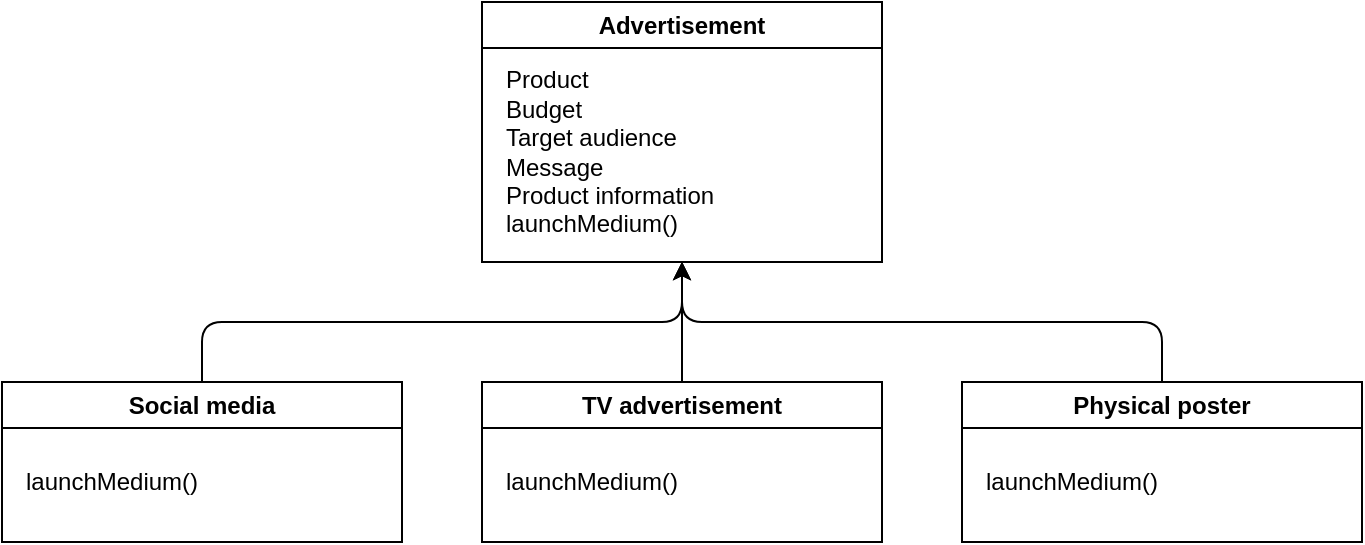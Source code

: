 <mxfile>
    <diagram id="hlfDeybj3JMzm_rFSTiX" name="Page-1">
        <mxGraphModel dx="561" dy="392" grid="1" gridSize="10" guides="1" tooltips="1" connect="1" arrows="1" fold="1" page="1" pageScale="1" pageWidth="850" pageHeight="1100" math="0" shadow="0">
            <root>
                <mxCell id="0"/>
                <mxCell id="1" parent="0"/>
                <mxCell id="4" value="Advertisement" style="swimlane;whiteSpace=wrap;html=1;" vertex="1" parent="1">
                    <mxGeometry x="300" y="70" width="200" height="130" as="geometry"/>
                </mxCell>
                <mxCell id="5" value="Product&lt;br&gt;Budget&lt;br&gt;Target audience&lt;br&gt;Message&lt;br&gt;Product information&lt;br&gt;launchMedium()" style="text;html=1;align=left;verticalAlign=middle;resizable=0;points=[];autosize=1;strokeColor=none;fillColor=none;" vertex="1" parent="4">
                    <mxGeometry x="10" y="25" width="130" height="100" as="geometry"/>
                </mxCell>
                <mxCell id="15" style="edgeStyle=none;html=1;entryX=0.5;entryY=1;entryDx=0;entryDy=0;exitX=0.5;exitY=0;exitDx=0;exitDy=0;" edge="1" parent="1" source="6" target="4">
                    <mxGeometry relative="1" as="geometry">
                        <Array as="points">
                            <mxPoint x="160" y="230"/>
                            <mxPoint x="400" y="230"/>
                        </Array>
                    </mxGeometry>
                </mxCell>
                <mxCell id="6" value="Social media" style="swimlane;whiteSpace=wrap;html=1;" vertex="1" parent="1">
                    <mxGeometry x="60" y="260" width="200" height="80" as="geometry"/>
                </mxCell>
                <mxCell id="7" value="launchMedium()" style="text;html=1;align=left;verticalAlign=middle;resizable=0;points=[];autosize=1;strokeColor=none;fillColor=none;" vertex="1" parent="6">
                    <mxGeometry x="10" y="35" width="110" height="30" as="geometry"/>
                </mxCell>
                <mxCell id="16" style="edgeStyle=none;html=1;entryX=0.5;entryY=1;entryDx=0;entryDy=0;" edge="1" parent="1" source="10" target="4">
                    <mxGeometry relative="1" as="geometry"/>
                </mxCell>
                <mxCell id="10" value="TV advertisement" style="swimlane;whiteSpace=wrap;html=1;" vertex="1" parent="1">
                    <mxGeometry x="300" y="260" width="200" height="80" as="geometry"/>
                </mxCell>
                <mxCell id="11" value="launchMedium()" style="text;html=1;align=left;verticalAlign=middle;resizable=0;points=[];autosize=1;strokeColor=none;fillColor=none;" vertex="1" parent="10">
                    <mxGeometry x="10" y="35" width="110" height="30" as="geometry"/>
                </mxCell>
                <mxCell id="17" style="edgeStyle=none;html=1;" edge="1" parent="1" source="12">
                    <mxGeometry relative="1" as="geometry">
                        <mxPoint x="400" y="200" as="targetPoint"/>
                        <Array as="points">
                            <mxPoint x="640" y="230"/>
                            <mxPoint x="400" y="230"/>
                        </Array>
                    </mxGeometry>
                </mxCell>
                <mxCell id="12" value="Physical poster" style="swimlane;whiteSpace=wrap;html=1;" vertex="1" parent="1">
                    <mxGeometry x="540" y="260" width="200" height="80" as="geometry"/>
                </mxCell>
                <mxCell id="13" value="launchMedium()" style="text;html=1;align=left;verticalAlign=middle;resizable=0;points=[];autosize=1;strokeColor=none;fillColor=none;" vertex="1" parent="12">
                    <mxGeometry x="10" y="35" width="110" height="30" as="geometry"/>
                </mxCell>
            </root>
        </mxGraphModel>
    </diagram>
</mxfile>